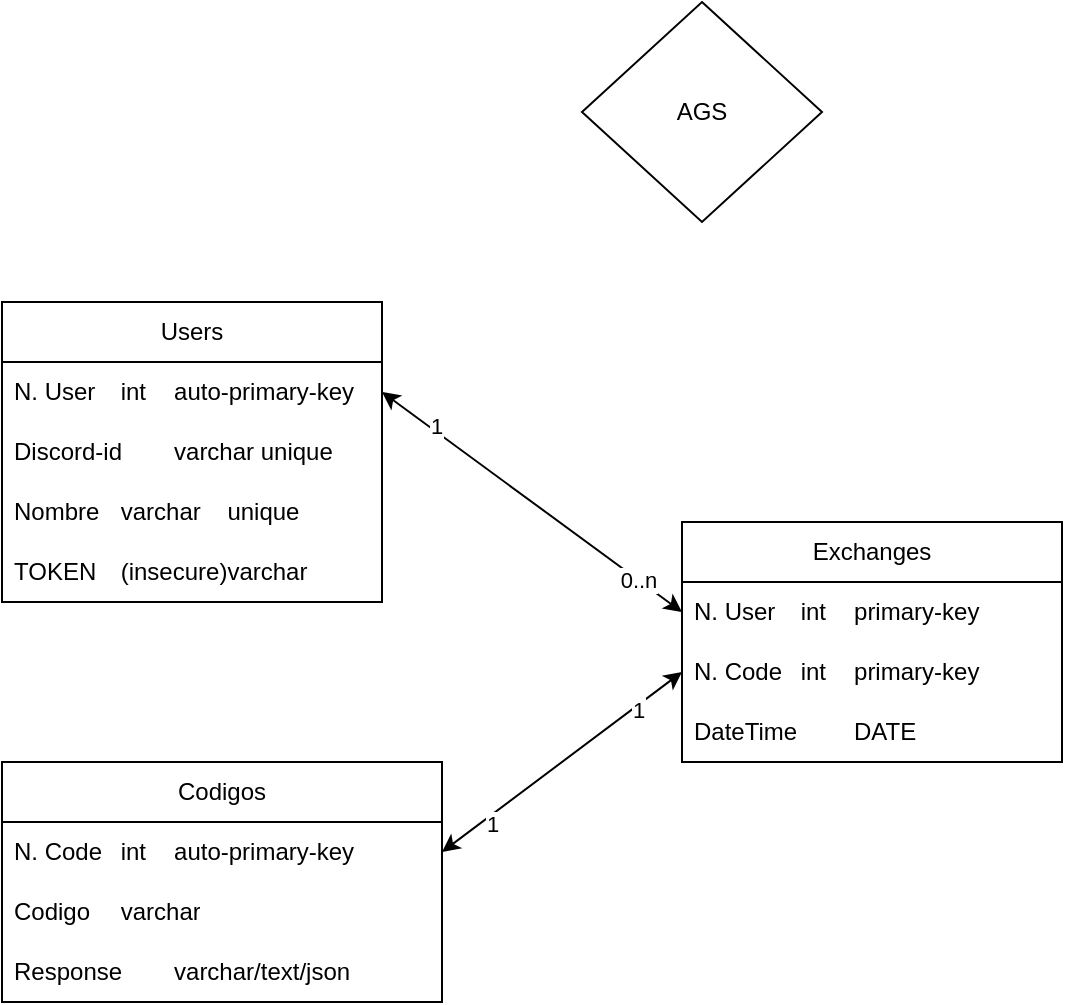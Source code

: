 <mxfile>
    <diagram id="Q54YaILNF0gL8o6QGmbP" name="Página-1">
        <mxGraphModel dx="1086" dy="722" grid="1" gridSize="10" guides="1" tooltips="1" connect="1" arrows="1" fold="1" page="1" pageScale="1" pageWidth="827" pageHeight="1169" math="0" shadow="0">
            <root>
                <mxCell id="0"/>
                <mxCell id="1" parent="0"/>
                <mxCell id="6" value="Users" style="swimlane;fontStyle=0;childLayout=stackLayout;horizontal=1;startSize=30;horizontalStack=0;resizeParent=1;resizeParentMax=0;resizeLast=0;collapsible=1;marginBottom=0;whiteSpace=wrap;html=1;" vertex="1" parent="1">
                    <mxGeometry x="40" y="180" width="190" height="150" as="geometry"/>
                </mxCell>
                <mxCell id="10" value="N. User&lt;span style=&quot;white-space: pre;&quot;&gt;&#9;&lt;/span&gt;int&lt;span style=&quot;white-space: pre;&quot;&gt;&#9;&lt;/span&gt;auto-primary-key" style="text;strokeColor=none;fillColor=none;align=left;verticalAlign=middle;spacingLeft=4;spacingRight=4;overflow=hidden;points=[[0,0.5],[1,0.5]];portConstraint=eastwest;rotatable=0;whiteSpace=wrap;html=1;" vertex="1" parent="6">
                    <mxGeometry y="30" width="190" height="30" as="geometry"/>
                </mxCell>
                <mxCell id="7" value="Discord-id&lt;span style=&quot;white-space: pre;&quot;&gt;&#9;&lt;/span&gt;varchar unique" style="text;strokeColor=none;fillColor=none;align=left;verticalAlign=middle;spacingLeft=4;spacingRight=4;overflow=hidden;points=[[0,0.5],[1,0.5]];portConstraint=eastwest;rotatable=0;whiteSpace=wrap;html=1;" vertex="1" parent="6">
                    <mxGeometry y="60" width="190" height="30" as="geometry"/>
                </mxCell>
                <mxCell id="8" value="Nombre&lt;span style=&quot;white-space: pre;&quot;&gt;&#9;&lt;/span&gt;varchar&lt;span style=&quot;white-space: pre;&quot;&gt;&#9;&lt;/span&gt;unique" style="text;strokeColor=none;fillColor=none;align=left;verticalAlign=middle;spacingLeft=4;spacingRight=4;overflow=hidden;points=[[0,0.5],[1,0.5]];portConstraint=eastwest;rotatable=0;whiteSpace=wrap;html=1;" vertex="1" parent="6">
                    <mxGeometry y="90" width="190" height="30" as="geometry"/>
                </mxCell>
                <mxCell id="18" value="TOKEN&lt;span style=&quot;white-space: pre;&quot;&gt;&#9;&lt;/span&gt;(insecure)varchar" style="text;strokeColor=none;fillColor=none;align=left;verticalAlign=middle;spacingLeft=4;spacingRight=4;overflow=hidden;points=[[0,0.5],[1,0.5]];portConstraint=eastwest;rotatable=0;whiteSpace=wrap;html=1;" vertex="1" parent="6">
                    <mxGeometry y="120" width="190" height="30" as="geometry"/>
                </mxCell>
                <mxCell id="12" value="Codigos" style="swimlane;fontStyle=0;childLayout=stackLayout;horizontal=1;startSize=30;horizontalStack=0;resizeParent=1;resizeParentMax=0;resizeLast=0;collapsible=1;marginBottom=0;whiteSpace=wrap;html=1;" vertex="1" parent="1">
                    <mxGeometry x="40" y="410" width="220" height="120" as="geometry"/>
                </mxCell>
                <mxCell id="13" value="N. Code&lt;span style=&quot;white-space: pre;&quot;&gt;&#9;&lt;/span&gt;int&lt;span style=&quot;white-space: pre;&quot;&gt;&#9;&lt;/span&gt;auto-primary-key" style="text;strokeColor=none;fillColor=none;align=left;verticalAlign=middle;spacingLeft=4;spacingRight=4;overflow=hidden;points=[[0,0.5],[1,0.5]];portConstraint=eastwest;rotatable=0;whiteSpace=wrap;html=1;" vertex="1" parent="12">
                    <mxGeometry y="30" width="220" height="30" as="geometry"/>
                </mxCell>
                <mxCell id="14" value="Codigo&lt;span style=&quot;white-space: pre;&quot;&gt;&#9;&lt;/span&gt;varchar" style="text;strokeColor=none;fillColor=none;align=left;verticalAlign=middle;spacingLeft=4;spacingRight=4;overflow=hidden;points=[[0,0.5],[1,0.5]];portConstraint=eastwest;rotatable=0;whiteSpace=wrap;html=1;" vertex="1" parent="12">
                    <mxGeometry y="60" width="220" height="30" as="geometry"/>
                </mxCell>
                <mxCell id="16" value="Response&lt;span style=&quot;white-space: pre;&quot;&gt;&#9;&lt;/span&gt;varchar/text/json" style="text;strokeColor=none;fillColor=none;align=left;verticalAlign=middle;spacingLeft=4;spacingRight=4;overflow=hidden;points=[[0,0.5],[1,0.5]];portConstraint=eastwest;rotatable=0;whiteSpace=wrap;html=1;" vertex="1" parent="12">
                    <mxGeometry y="90" width="220" height="30" as="geometry"/>
                </mxCell>
                <mxCell id="17" value="AGS" style="rhombus;whiteSpace=wrap;html=1;" vertex="1" parent="1">
                    <mxGeometry x="330" y="30" width="120" height="110" as="geometry"/>
                </mxCell>
                <mxCell id="20" value="Exchanges" style="swimlane;fontStyle=0;childLayout=stackLayout;horizontal=1;startSize=30;horizontalStack=0;resizeParent=1;resizeParentMax=0;resizeLast=0;collapsible=1;marginBottom=0;whiteSpace=wrap;html=1;" vertex="1" parent="1">
                    <mxGeometry x="380" y="290" width="190" height="120" as="geometry"/>
                </mxCell>
                <mxCell id="21" value="N. User&lt;span style=&quot;white-space: pre;&quot;&gt;&#9;&lt;/span&gt;int&lt;span style=&quot;white-space: pre;&quot;&gt;&#9;&lt;/span&gt;primary-key" style="text;strokeColor=none;fillColor=none;align=left;verticalAlign=middle;spacingLeft=4;spacingRight=4;overflow=hidden;points=[[0,0.5],[1,0.5]];portConstraint=eastwest;rotatable=0;whiteSpace=wrap;html=1;" vertex="1" parent="20">
                    <mxGeometry y="30" width="190" height="30" as="geometry"/>
                </mxCell>
                <mxCell id="22" value="N. Code&lt;span style=&quot;white-space: pre;&quot;&gt;&#9;&lt;/span&gt;int&lt;span style=&quot;white-space: pre;&quot;&gt;&#9;&lt;/span&gt;primary-key" style="text;strokeColor=none;fillColor=none;align=left;verticalAlign=middle;spacingLeft=4;spacingRight=4;overflow=hidden;points=[[0,0.5],[1,0.5]];portConstraint=eastwest;rotatable=0;whiteSpace=wrap;html=1;" vertex="1" parent="20">
                    <mxGeometry y="60" width="190" height="30" as="geometry"/>
                </mxCell>
                <mxCell id="23" value="DateTime&lt;span style=&quot;white-space: pre;&quot;&gt;&#9;&lt;/span&gt;&lt;span style=&quot;white-space: pre;&quot;&gt;&#9;&lt;/span&gt;DATE" style="text;strokeColor=none;fillColor=none;align=left;verticalAlign=middle;spacingLeft=4;spacingRight=4;overflow=hidden;points=[[0,0.5],[1,0.5]];portConstraint=eastwest;rotatable=0;whiteSpace=wrap;html=1;" vertex="1" parent="20">
                    <mxGeometry y="90" width="190" height="30" as="geometry"/>
                </mxCell>
                <mxCell id="24" value="" style="endArrow=classic;startArrow=classic;html=1;exitX=1;exitY=0.5;exitDx=0;exitDy=0;entryX=0;entryY=0.5;entryDx=0;entryDy=0;" edge="1" parent="1" source="10" target="21">
                    <mxGeometry width="50" height="50" relative="1" as="geometry">
                        <mxPoint x="310" y="250" as="sourcePoint"/>
                        <mxPoint x="360" y="200" as="targetPoint"/>
                    </mxGeometry>
                </mxCell>
                <mxCell id="26" value="1" style="edgeLabel;html=1;align=center;verticalAlign=middle;resizable=0;points=[];" vertex="1" connectable="0" parent="24">
                    <mxGeometry x="-0.673" y="2" relative="1" as="geometry">
                        <mxPoint x="1" as="offset"/>
                    </mxGeometry>
                </mxCell>
                <mxCell id="27" value="0..n" style="edgeLabel;html=1;align=center;verticalAlign=middle;resizable=0;points=[];" vertex="1" connectable="0" parent="24">
                    <mxGeometry x="0.708" relative="1" as="geometry">
                        <mxPoint as="offset"/>
                    </mxGeometry>
                </mxCell>
                <mxCell id="25" value="" style="endArrow=classic;startArrow=classic;html=1;entryX=0;entryY=0.5;entryDx=0;entryDy=0;exitX=1;exitY=0.5;exitDx=0;exitDy=0;" edge="1" parent="1" source="13" target="22">
                    <mxGeometry width="50" height="50" relative="1" as="geometry">
                        <mxPoint x="210" y="420" as="sourcePoint"/>
                        <mxPoint x="260" y="370" as="targetPoint"/>
                    </mxGeometry>
                </mxCell>
                <mxCell id="28" value="1" style="edgeLabel;html=1;align=center;verticalAlign=middle;resizable=0;points=[];" vertex="1" connectable="0" parent="25">
                    <mxGeometry x="0.601" y="-1" relative="1" as="geometry">
                        <mxPoint x="1" as="offset"/>
                    </mxGeometry>
                </mxCell>
                <mxCell id="29" value="1" style="edgeLabel;html=1;align=center;verticalAlign=middle;resizable=0;points=[];" vertex="1" connectable="0" parent="25">
                    <mxGeometry x="-0.619" y="-4" relative="1" as="geometry">
                        <mxPoint as="offset"/>
                    </mxGeometry>
                </mxCell>
            </root>
        </mxGraphModel>
    </diagram>
</mxfile>